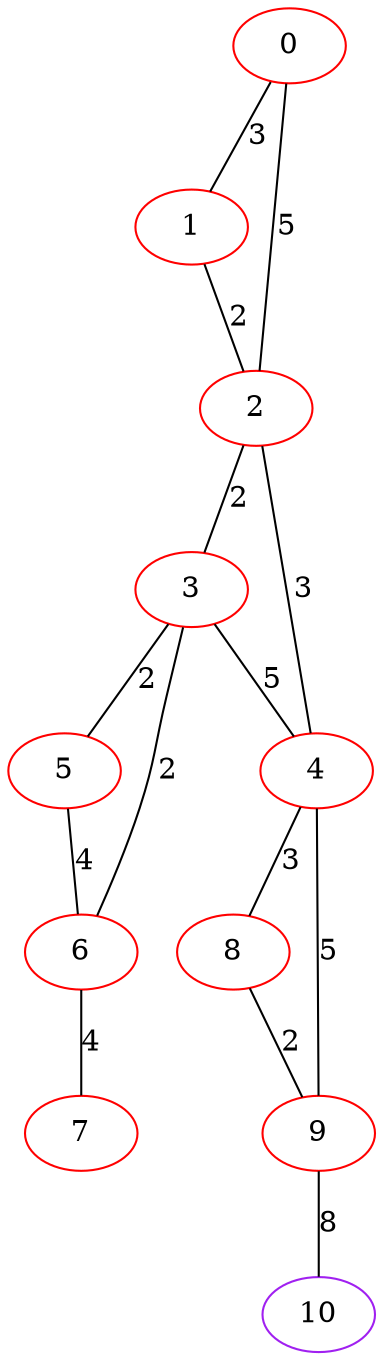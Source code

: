 graph "" {
0 [color=red, weight=1];
1 [color=red, weight=1];
2 [color=red, weight=1];
3 [color=red, weight=1];
4 [color=red, weight=1];
5 [color=red, weight=1];
6 [color=red, weight=1];
7 [color=red, weight=1];
8 [color=red, weight=1];
9 [color=red, weight=1];
10 [color=purple, weight=4];
0 -- 1  [key=0, label=3];
0 -- 2  [key=0, label=5];
1 -- 2  [key=0, label=2];
2 -- 3  [key=0, label=2];
2 -- 4  [key=0, label=3];
3 -- 4  [key=0, label=5];
3 -- 5  [key=0, label=2];
3 -- 6  [key=0, label=2];
4 -- 8  [key=0, label=3];
4 -- 9  [key=0, label=5];
5 -- 6  [key=0, label=4];
6 -- 7  [key=0, label=4];
8 -- 9  [key=0, label=2];
9 -- 10  [key=0, label=8];
}
